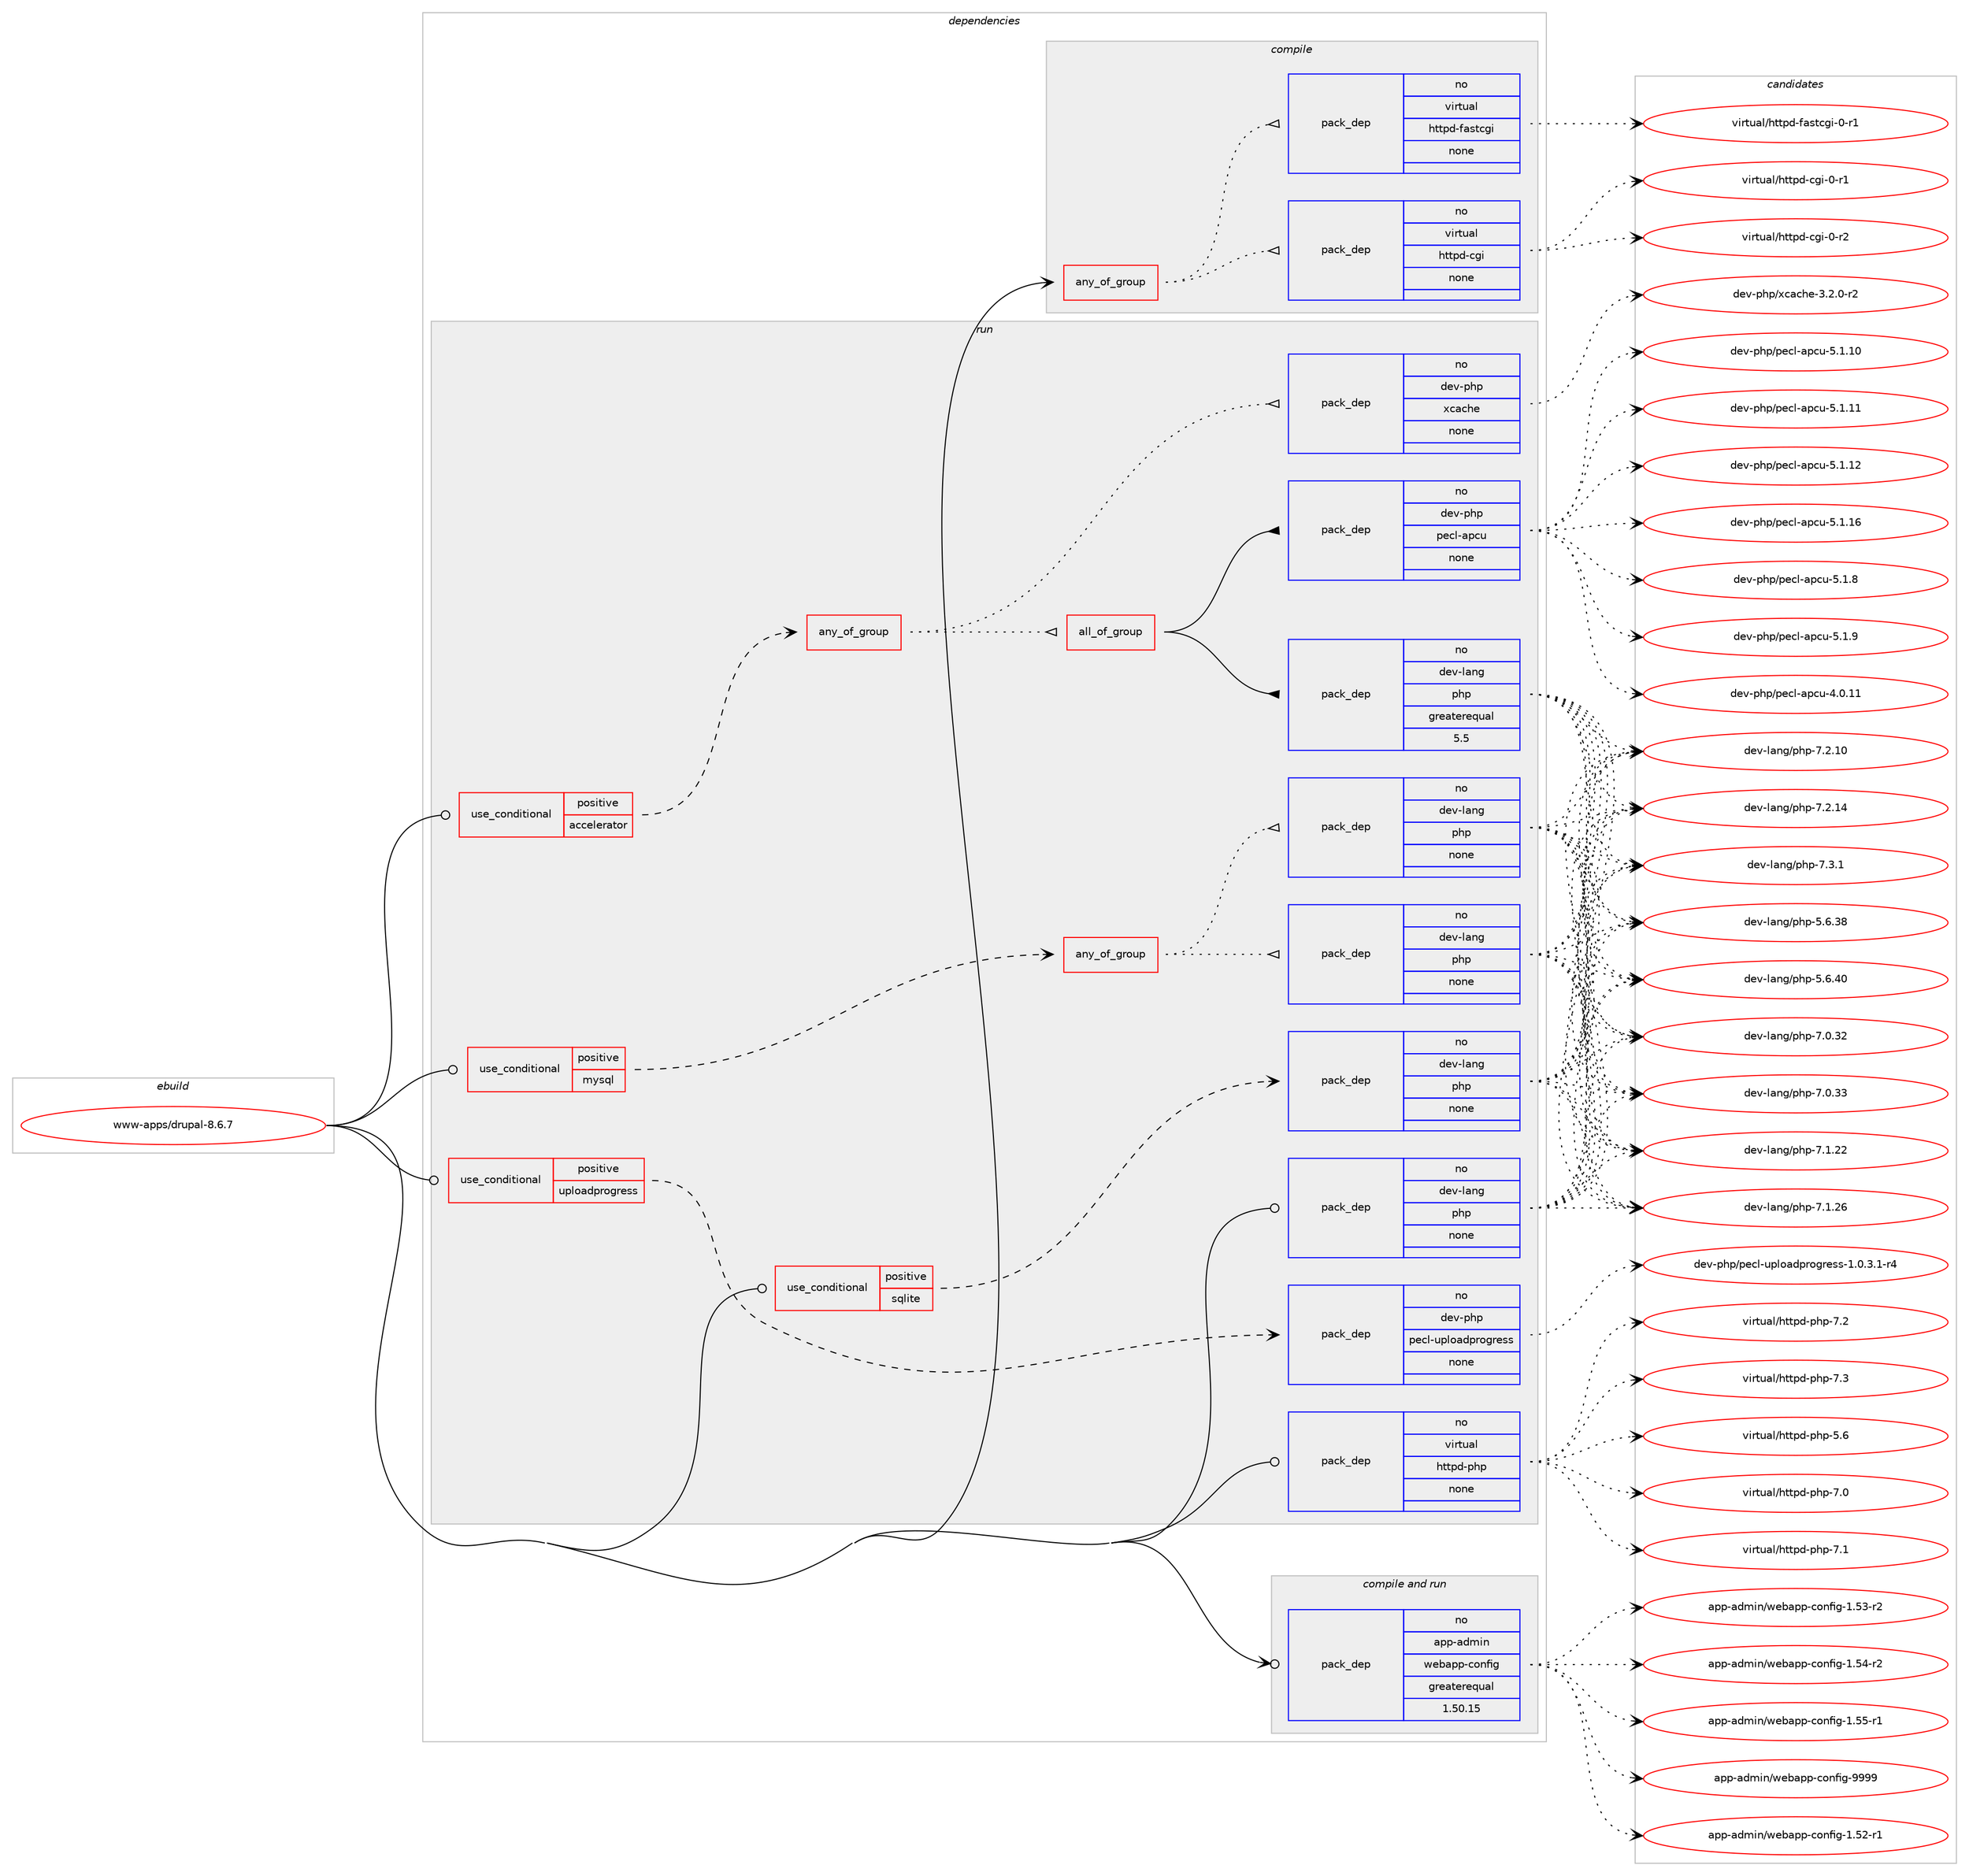 digraph prolog {

# *************
# Graph options
# *************

newrank=true;
concentrate=true;
compound=true;
graph [rankdir=LR,fontname=Helvetica,fontsize=10,ranksep=1.5];#, ranksep=2.5, nodesep=0.2];
edge  [arrowhead=vee];
node  [fontname=Helvetica,fontsize=10];

# **********
# The ebuild
# **********

subgraph cluster_leftcol {
color=gray;
rank=same;
label=<<i>ebuild</i>>;
id [label="www-apps/drupal-8.6.7", color=red, width=4, href="../www-apps/drupal-8.6.7.svg"];
}

# ****************
# The dependencies
# ****************

subgraph cluster_midcol {
color=gray;
label=<<i>dependencies</i>>;
subgraph cluster_compile {
fillcolor="#eeeeee";
style=filled;
label=<<i>compile</i>>;
subgraph any171 {
dependency7687 [label=<<TABLE BORDER="0" CELLBORDER="1" CELLSPACING="0" CELLPADDING="4"><TR><TD CELLPADDING="10">any_of_group</TD></TR></TABLE>>, shape=none, color=red];subgraph pack6221 {
dependency7688 [label=<<TABLE BORDER="0" CELLBORDER="1" CELLSPACING="0" CELLPADDING="4" WIDTH="220"><TR><TD ROWSPAN="6" CELLPADDING="30">pack_dep</TD></TR><TR><TD WIDTH="110">no</TD></TR><TR><TD>virtual</TD></TR><TR><TD>httpd-cgi</TD></TR><TR><TD>none</TD></TR><TR><TD></TD></TR></TABLE>>, shape=none, color=blue];
}
dependency7687:e -> dependency7688:w [weight=20,style="dotted",arrowhead="oinv"];
subgraph pack6222 {
dependency7689 [label=<<TABLE BORDER="0" CELLBORDER="1" CELLSPACING="0" CELLPADDING="4" WIDTH="220"><TR><TD ROWSPAN="6" CELLPADDING="30">pack_dep</TD></TR><TR><TD WIDTH="110">no</TD></TR><TR><TD>virtual</TD></TR><TR><TD>httpd-fastcgi</TD></TR><TR><TD>none</TD></TR><TR><TD></TD></TR></TABLE>>, shape=none, color=blue];
}
dependency7687:e -> dependency7689:w [weight=20,style="dotted",arrowhead="oinv"];
}
id:e -> dependency7687:w [weight=20,style="solid",arrowhead="vee"];
}
subgraph cluster_compileandrun {
fillcolor="#eeeeee";
style=filled;
label=<<i>compile and run</i>>;
subgraph pack6223 {
dependency7690 [label=<<TABLE BORDER="0" CELLBORDER="1" CELLSPACING="0" CELLPADDING="4" WIDTH="220"><TR><TD ROWSPAN="6" CELLPADDING="30">pack_dep</TD></TR><TR><TD WIDTH="110">no</TD></TR><TR><TD>app-admin</TD></TR><TR><TD>webapp-config</TD></TR><TR><TD>greaterequal</TD></TR><TR><TD>1.50.15</TD></TR></TABLE>>, shape=none, color=blue];
}
id:e -> dependency7690:w [weight=20,style="solid",arrowhead="odotvee"];
}
subgraph cluster_run {
fillcolor="#eeeeee";
style=filled;
label=<<i>run</i>>;
subgraph cond1282 {
dependency7691 [label=<<TABLE BORDER="0" CELLBORDER="1" CELLSPACING="0" CELLPADDING="4"><TR><TD ROWSPAN="3" CELLPADDING="10">use_conditional</TD></TR><TR><TD>positive</TD></TR><TR><TD>accelerator</TD></TR></TABLE>>, shape=none, color=red];
subgraph any172 {
dependency7692 [label=<<TABLE BORDER="0" CELLBORDER="1" CELLSPACING="0" CELLPADDING="4"><TR><TD CELLPADDING="10">any_of_group</TD></TR></TABLE>>, shape=none, color=red];subgraph pack6224 {
dependency7693 [label=<<TABLE BORDER="0" CELLBORDER="1" CELLSPACING="0" CELLPADDING="4" WIDTH="220"><TR><TD ROWSPAN="6" CELLPADDING="30">pack_dep</TD></TR><TR><TD WIDTH="110">no</TD></TR><TR><TD>dev-php</TD></TR><TR><TD>xcache</TD></TR><TR><TD>none</TD></TR><TR><TD></TD></TR></TABLE>>, shape=none, color=blue];
}
dependency7692:e -> dependency7693:w [weight=20,style="dotted",arrowhead="oinv"];
subgraph all16 {
dependency7694 [label=<<TABLE BORDER="0" CELLBORDER="1" CELLSPACING="0" CELLPADDING="4"><TR><TD CELLPADDING="10">all_of_group</TD></TR></TABLE>>, shape=none, color=red];subgraph pack6225 {
dependency7695 [label=<<TABLE BORDER="0" CELLBORDER="1" CELLSPACING="0" CELLPADDING="4" WIDTH="220"><TR><TD ROWSPAN="6" CELLPADDING="30">pack_dep</TD></TR><TR><TD WIDTH="110">no</TD></TR><TR><TD>dev-lang</TD></TR><TR><TD>php</TD></TR><TR><TD>greaterequal</TD></TR><TR><TD>5.5</TD></TR></TABLE>>, shape=none, color=blue];
}
dependency7694:e -> dependency7695:w [weight=20,style="solid",arrowhead="inv"];
subgraph pack6226 {
dependency7696 [label=<<TABLE BORDER="0" CELLBORDER="1" CELLSPACING="0" CELLPADDING="4" WIDTH="220"><TR><TD ROWSPAN="6" CELLPADDING="30">pack_dep</TD></TR><TR><TD WIDTH="110">no</TD></TR><TR><TD>dev-php</TD></TR><TR><TD>pecl-apcu</TD></TR><TR><TD>none</TD></TR><TR><TD></TD></TR></TABLE>>, shape=none, color=blue];
}
dependency7694:e -> dependency7696:w [weight=20,style="solid",arrowhead="inv"];
}
dependency7692:e -> dependency7694:w [weight=20,style="dotted",arrowhead="oinv"];
}
dependency7691:e -> dependency7692:w [weight=20,style="dashed",arrowhead="vee"];
}
id:e -> dependency7691:w [weight=20,style="solid",arrowhead="odot"];
subgraph cond1283 {
dependency7697 [label=<<TABLE BORDER="0" CELLBORDER="1" CELLSPACING="0" CELLPADDING="4"><TR><TD ROWSPAN="3" CELLPADDING="10">use_conditional</TD></TR><TR><TD>positive</TD></TR><TR><TD>mysql</TD></TR></TABLE>>, shape=none, color=red];
subgraph any173 {
dependency7698 [label=<<TABLE BORDER="0" CELLBORDER="1" CELLSPACING="0" CELLPADDING="4"><TR><TD CELLPADDING="10">any_of_group</TD></TR></TABLE>>, shape=none, color=red];subgraph pack6227 {
dependency7699 [label=<<TABLE BORDER="0" CELLBORDER="1" CELLSPACING="0" CELLPADDING="4" WIDTH="220"><TR><TD ROWSPAN="6" CELLPADDING="30">pack_dep</TD></TR><TR><TD WIDTH="110">no</TD></TR><TR><TD>dev-lang</TD></TR><TR><TD>php</TD></TR><TR><TD>none</TD></TR><TR><TD></TD></TR></TABLE>>, shape=none, color=blue];
}
dependency7698:e -> dependency7699:w [weight=20,style="dotted",arrowhead="oinv"];
subgraph pack6228 {
dependency7700 [label=<<TABLE BORDER="0" CELLBORDER="1" CELLSPACING="0" CELLPADDING="4" WIDTH="220"><TR><TD ROWSPAN="6" CELLPADDING="30">pack_dep</TD></TR><TR><TD WIDTH="110">no</TD></TR><TR><TD>dev-lang</TD></TR><TR><TD>php</TD></TR><TR><TD>none</TD></TR><TR><TD></TD></TR></TABLE>>, shape=none, color=blue];
}
dependency7698:e -> dependency7700:w [weight=20,style="dotted",arrowhead="oinv"];
}
dependency7697:e -> dependency7698:w [weight=20,style="dashed",arrowhead="vee"];
}
id:e -> dependency7697:w [weight=20,style="solid",arrowhead="odot"];
subgraph cond1284 {
dependency7701 [label=<<TABLE BORDER="0" CELLBORDER="1" CELLSPACING="0" CELLPADDING="4"><TR><TD ROWSPAN="3" CELLPADDING="10">use_conditional</TD></TR><TR><TD>positive</TD></TR><TR><TD>sqlite</TD></TR></TABLE>>, shape=none, color=red];
subgraph pack6229 {
dependency7702 [label=<<TABLE BORDER="0" CELLBORDER="1" CELLSPACING="0" CELLPADDING="4" WIDTH="220"><TR><TD ROWSPAN="6" CELLPADDING="30">pack_dep</TD></TR><TR><TD WIDTH="110">no</TD></TR><TR><TD>dev-lang</TD></TR><TR><TD>php</TD></TR><TR><TD>none</TD></TR><TR><TD></TD></TR></TABLE>>, shape=none, color=blue];
}
dependency7701:e -> dependency7702:w [weight=20,style="dashed",arrowhead="vee"];
}
id:e -> dependency7701:w [weight=20,style="solid",arrowhead="odot"];
subgraph cond1285 {
dependency7703 [label=<<TABLE BORDER="0" CELLBORDER="1" CELLSPACING="0" CELLPADDING="4"><TR><TD ROWSPAN="3" CELLPADDING="10">use_conditional</TD></TR><TR><TD>positive</TD></TR><TR><TD>uploadprogress</TD></TR></TABLE>>, shape=none, color=red];
subgraph pack6230 {
dependency7704 [label=<<TABLE BORDER="0" CELLBORDER="1" CELLSPACING="0" CELLPADDING="4" WIDTH="220"><TR><TD ROWSPAN="6" CELLPADDING="30">pack_dep</TD></TR><TR><TD WIDTH="110">no</TD></TR><TR><TD>dev-php</TD></TR><TR><TD>pecl-uploadprogress</TD></TR><TR><TD>none</TD></TR><TR><TD></TD></TR></TABLE>>, shape=none, color=blue];
}
dependency7703:e -> dependency7704:w [weight=20,style="dashed",arrowhead="vee"];
}
id:e -> dependency7703:w [weight=20,style="solid",arrowhead="odot"];
subgraph pack6231 {
dependency7705 [label=<<TABLE BORDER="0" CELLBORDER="1" CELLSPACING="0" CELLPADDING="4" WIDTH="220"><TR><TD ROWSPAN="6" CELLPADDING="30">pack_dep</TD></TR><TR><TD WIDTH="110">no</TD></TR><TR><TD>dev-lang</TD></TR><TR><TD>php</TD></TR><TR><TD>none</TD></TR><TR><TD></TD></TR></TABLE>>, shape=none, color=blue];
}
id:e -> dependency7705:w [weight=20,style="solid",arrowhead="odot"];
subgraph pack6232 {
dependency7706 [label=<<TABLE BORDER="0" CELLBORDER="1" CELLSPACING="0" CELLPADDING="4" WIDTH="220"><TR><TD ROWSPAN="6" CELLPADDING="30">pack_dep</TD></TR><TR><TD WIDTH="110">no</TD></TR><TR><TD>virtual</TD></TR><TR><TD>httpd-php</TD></TR><TR><TD>none</TD></TR><TR><TD></TD></TR></TABLE>>, shape=none, color=blue];
}
id:e -> dependency7706:w [weight=20,style="solid",arrowhead="odot"];
}
}

# **************
# The candidates
# **************

subgraph cluster_choices {
rank=same;
color=gray;
label=<<i>candidates</i>>;

subgraph choice6221 {
color=black;
nodesep=1;
choice1181051141161179710847104116116112100459910310545484511449 [label="virtual/httpd-cgi-0-r1", color=red, width=4,href="../virtual/httpd-cgi-0-r1.svg"];
choice1181051141161179710847104116116112100459910310545484511450 [label="virtual/httpd-cgi-0-r2", color=red, width=4,href="../virtual/httpd-cgi-0-r2.svg"];
dependency7688:e -> choice1181051141161179710847104116116112100459910310545484511449:w [style=dotted,weight="100"];
dependency7688:e -> choice1181051141161179710847104116116112100459910310545484511450:w [style=dotted,weight="100"];
}
subgraph choice6222 {
color=black;
nodesep=1;
choice118105114116117971084710411611611210045102971151169910310545484511449 [label="virtual/httpd-fastcgi-0-r1", color=red, width=4,href="../virtual/httpd-fastcgi-0-r1.svg"];
dependency7689:e -> choice118105114116117971084710411611611210045102971151169910310545484511449:w [style=dotted,weight="100"];
}
subgraph choice6223 {
color=black;
nodesep=1;
choice971121124597100109105110471191019897112112459911111010210510345494653504511449 [label="app-admin/webapp-config-1.52-r1", color=red, width=4,href="../app-admin/webapp-config-1.52-r1.svg"];
choice971121124597100109105110471191019897112112459911111010210510345494653514511450 [label="app-admin/webapp-config-1.53-r2", color=red, width=4,href="../app-admin/webapp-config-1.53-r2.svg"];
choice971121124597100109105110471191019897112112459911111010210510345494653524511450 [label="app-admin/webapp-config-1.54-r2", color=red, width=4,href="../app-admin/webapp-config-1.54-r2.svg"];
choice971121124597100109105110471191019897112112459911111010210510345494653534511449 [label="app-admin/webapp-config-1.55-r1", color=red, width=4,href="../app-admin/webapp-config-1.55-r1.svg"];
choice97112112459710010910511047119101989711211245991111101021051034557575757 [label="app-admin/webapp-config-9999", color=red, width=4,href="../app-admin/webapp-config-9999.svg"];
dependency7690:e -> choice971121124597100109105110471191019897112112459911111010210510345494653504511449:w [style=dotted,weight="100"];
dependency7690:e -> choice971121124597100109105110471191019897112112459911111010210510345494653514511450:w [style=dotted,weight="100"];
dependency7690:e -> choice971121124597100109105110471191019897112112459911111010210510345494653524511450:w [style=dotted,weight="100"];
dependency7690:e -> choice971121124597100109105110471191019897112112459911111010210510345494653534511449:w [style=dotted,weight="100"];
dependency7690:e -> choice97112112459710010910511047119101989711211245991111101021051034557575757:w [style=dotted,weight="100"];
}
subgraph choice6224 {
color=black;
nodesep=1;
choice10010111845112104112471209997991041014551465046484511450 [label="dev-php/xcache-3.2.0-r2", color=red, width=4,href="../dev-php/xcache-3.2.0-r2.svg"];
dependency7693:e -> choice10010111845112104112471209997991041014551465046484511450:w [style=dotted,weight="100"];
}
subgraph choice6225 {
color=black;
nodesep=1;
choice10010111845108971101034711210411245534654465156 [label="dev-lang/php-5.6.38", color=red, width=4,href="../dev-lang/php-5.6.38.svg"];
choice10010111845108971101034711210411245534654465248 [label="dev-lang/php-5.6.40", color=red, width=4,href="../dev-lang/php-5.6.40.svg"];
choice10010111845108971101034711210411245554648465150 [label="dev-lang/php-7.0.32", color=red, width=4,href="../dev-lang/php-7.0.32.svg"];
choice10010111845108971101034711210411245554648465151 [label="dev-lang/php-7.0.33", color=red, width=4,href="../dev-lang/php-7.0.33.svg"];
choice10010111845108971101034711210411245554649465050 [label="dev-lang/php-7.1.22", color=red, width=4,href="../dev-lang/php-7.1.22.svg"];
choice10010111845108971101034711210411245554649465054 [label="dev-lang/php-7.1.26", color=red, width=4,href="../dev-lang/php-7.1.26.svg"];
choice10010111845108971101034711210411245554650464948 [label="dev-lang/php-7.2.10", color=red, width=4,href="../dev-lang/php-7.2.10.svg"];
choice10010111845108971101034711210411245554650464952 [label="dev-lang/php-7.2.14", color=red, width=4,href="../dev-lang/php-7.2.14.svg"];
choice100101118451089711010347112104112455546514649 [label="dev-lang/php-7.3.1", color=red, width=4,href="../dev-lang/php-7.3.1.svg"];
dependency7695:e -> choice10010111845108971101034711210411245534654465156:w [style=dotted,weight="100"];
dependency7695:e -> choice10010111845108971101034711210411245534654465248:w [style=dotted,weight="100"];
dependency7695:e -> choice10010111845108971101034711210411245554648465150:w [style=dotted,weight="100"];
dependency7695:e -> choice10010111845108971101034711210411245554648465151:w [style=dotted,weight="100"];
dependency7695:e -> choice10010111845108971101034711210411245554649465050:w [style=dotted,weight="100"];
dependency7695:e -> choice10010111845108971101034711210411245554649465054:w [style=dotted,weight="100"];
dependency7695:e -> choice10010111845108971101034711210411245554650464948:w [style=dotted,weight="100"];
dependency7695:e -> choice10010111845108971101034711210411245554650464952:w [style=dotted,weight="100"];
dependency7695:e -> choice100101118451089711010347112104112455546514649:w [style=dotted,weight="100"];
}
subgraph choice6226 {
color=black;
nodesep=1;
choice10010111845112104112471121019910845971129911745524648464949 [label="dev-php/pecl-apcu-4.0.11", color=red, width=4,href="../dev-php/pecl-apcu-4.0.11.svg"];
choice10010111845112104112471121019910845971129911745534649464948 [label="dev-php/pecl-apcu-5.1.10", color=red, width=4,href="../dev-php/pecl-apcu-5.1.10.svg"];
choice10010111845112104112471121019910845971129911745534649464949 [label="dev-php/pecl-apcu-5.1.11", color=red, width=4,href="../dev-php/pecl-apcu-5.1.11.svg"];
choice10010111845112104112471121019910845971129911745534649464950 [label="dev-php/pecl-apcu-5.1.12", color=red, width=4,href="../dev-php/pecl-apcu-5.1.12.svg"];
choice10010111845112104112471121019910845971129911745534649464954 [label="dev-php/pecl-apcu-5.1.16", color=red, width=4,href="../dev-php/pecl-apcu-5.1.16.svg"];
choice100101118451121041124711210199108459711299117455346494656 [label="dev-php/pecl-apcu-5.1.8", color=red, width=4,href="../dev-php/pecl-apcu-5.1.8.svg"];
choice100101118451121041124711210199108459711299117455346494657 [label="dev-php/pecl-apcu-5.1.9", color=red, width=4,href="../dev-php/pecl-apcu-5.1.9.svg"];
dependency7696:e -> choice10010111845112104112471121019910845971129911745524648464949:w [style=dotted,weight="100"];
dependency7696:e -> choice10010111845112104112471121019910845971129911745534649464948:w [style=dotted,weight="100"];
dependency7696:e -> choice10010111845112104112471121019910845971129911745534649464949:w [style=dotted,weight="100"];
dependency7696:e -> choice10010111845112104112471121019910845971129911745534649464950:w [style=dotted,weight="100"];
dependency7696:e -> choice10010111845112104112471121019910845971129911745534649464954:w [style=dotted,weight="100"];
dependency7696:e -> choice100101118451121041124711210199108459711299117455346494656:w [style=dotted,weight="100"];
dependency7696:e -> choice100101118451121041124711210199108459711299117455346494657:w [style=dotted,weight="100"];
}
subgraph choice6227 {
color=black;
nodesep=1;
choice10010111845108971101034711210411245534654465156 [label="dev-lang/php-5.6.38", color=red, width=4,href="../dev-lang/php-5.6.38.svg"];
choice10010111845108971101034711210411245534654465248 [label="dev-lang/php-5.6.40", color=red, width=4,href="../dev-lang/php-5.6.40.svg"];
choice10010111845108971101034711210411245554648465150 [label="dev-lang/php-7.0.32", color=red, width=4,href="../dev-lang/php-7.0.32.svg"];
choice10010111845108971101034711210411245554648465151 [label="dev-lang/php-7.0.33", color=red, width=4,href="../dev-lang/php-7.0.33.svg"];
choice10010111845108971101034711210411245554649465050 [label="dev-lang/php-7.1.22", color=red, width=4,href="../dev-lang/php-7.1.22.svg"];
choice10010111845108971101034711210411245554649465054 [label="dev-lang/php-7.1.26", color=red, width=4,href="../dev-lang/php-7.1.26.svg"];
choice10010111845108971101034711210411245554650464948 [label="dev-lang/php-7.2.10", color=red, width=4,href="../dev-lang/php-7.2.10.svg"];
choice10010111845108971101034711210411245554650464952 [label="dev-lang/php-7.2.14", color=red, width=4,href="../dev-lang/php-7.2.14.svg"];
choice100101118451089711010347112104112455546514649 [label="dev-lang/php-7.3.1", color=red, width=4,href="../dev-lang/php-7.3.1.svg"];
dependency7699:e -> choice10010111845108971101034711210411245534654465156:w [style=dotted,weight="100"];
dependency7699:e -> choice10010111845108971101034711210411245534654465248:w [style=dotted,weight="100"];
dependency7699:e -> choice10010111845108971101034711210411245554648465150:w [style=dotted,weight="100"];
dependency7699:e -> choice10010111845108971101034711210411245554648465151:w [style=dotted,weight="100"];
dependency7699:e -> choice10010111845108971101034711210411245554649465050:w [style=dotted,weight="100"];
dependency7699:e -> choice10010111845108971101034711210411245554649465054:w [style=dotted,weight="100"];
dependency7699:e -> choice10010111845108971101034711210411245554650464948:w [style=dotted,weight="100"];
dependency7699:e -> choice10010111845108971101034711210411245554650464952:w [style=dotted,weight="100"];
dependency7699:e -> choice100101118451089711010347112104112455546514649:w [style=dotted,weight="100"];
}
subgraph choice6228 {
color=black;
nodesep=1;
choice10010111845108971101034711210411245534654465156 [label="dev-lang/php-5.6.38", color=red, width=4,href="../dev-lang/php-5.6.38.svg"];
choice10010111845108971101034711210411245534654465248 [label="dev-lang/php-5.6.40", color=red, width=4,href="../dev-lang/php-5.6.40.svg"];
choice10010111845108971101034711210411245554648465150 [label="dev-lang/php-7.0.32", color=red, width=4,href="../dev-lang/php-7.0.32.svg"];
choice10010111845108971101034711210411245554648465151 [label="dev-lang/php-7.0.33", color=red, width=4,href="../dev-lang/php-7.0.33.svg"];
choice10010111845108971101034711210411245554649465050 [label="dev-lang/php-7.1.22", color=red, width=4,href="../dev-lang/php-7.1.22.svg"];
choice10010111845108971101034711210411245554649465054 [label="dev-lang/php-7.1.26", color=red, width=4,href="../dev-lang/php-7.1.26.svg"];
choice10010111845108971101034711210411245554650464948 [label="dev-lang/php-7.2.10", color=red, width=4,href="../dev-lang/php-7.2.10.svg"];
choice10010111845108971101034711210411245554650464952 [label="dev-lang/php-7.2.14", color=red, width=4,href="../dev-lang/php-7.2.14.svg"];
choice100101118451089711010347112104112455546514649 [label="dev-lang/php-7.3.1", color=red, width=4,href="../dev-lang/php-7.3.1.svg"];
dependency7700:e -> choice10010111845108971101034711210411245534654465156:w [style=dotted,weight="100"];
dependency7700:e -> choice10010111845108971101034711210411245534654465248:w [style=dotted,weight="100"];
dependency7700:e -> choice10010111845108971101034711210411245554648465150:w [style=dotted,weight="100"];
dependency7700:e -> choice10010111845108971101034711210411245554648465151:w [style=dotted,weight="100"];
dependency7700:e -> choice10010111845108971101034711210411245554649465050:w [style=dotted,weight="100"];
dependency7700:e -> choice10010111845108971101034711210411245554649465054:w [style=dotted,weight="100"];
dependency7700:e -> choice10010111845108971101034711210411245554650464948:w [style=dotted,weight="100"];
dependency7700:e -> choice10010111845108971101034711210411245554650464952:w [style=dotted,weight="100"];
dependency7700:e -> choice100101118451089711010347112104112455546514649:w [style=dotted,weight="100"];
}
subgraph choice6229 {
color=black;
nodesep=1;
choice10010111845108971101034711210411245534654465156 [label="dev-lang/php-5.6.38", color=red, width=4,href="../dev-lang/php-5.6.38.svg"];
choice10010111845108971101034711210411245534654465248 [label="dev-lang/php-5.6.40", color=red, width=4,href="../dev-lang/php-5.6.40.svg"];
choice10010111845108971101034711210411245554648465150 [label="dev-lang/php-7.0.32", color=red, width=4,href="../dev-lang/php-7.0.32.svg"];
choice10010111845108971101034711210411245554648465151 [label="dev-lang/php-7.0.33", color=red, width=4,href="../dev-lang/php-7.0.33.svg"];
choice10010111845108971101034711210411245554649465050 [label="dev-lang/php-7.1.22", color=red, width=4,href="../dev-lang/php-7.1.22.svg"];
choice10010111845108971101034711210411245554649465054 [label="dev-lang/php-7.1.26", color=red, width=4,href="../dev-lang/php-7.1.26.svg"];
choice10010111845108971101034711210411245554650464948 [label="dev-lang/php-7.2.10", color=red, width=4,href="../dev-lang/php-7.2.10.svg"];
choice10010111845108971101034711210411245554650464952 [label="dev-lang/php-7.2.14", color=red, width=4,href="../dev-lang/php-7.2.14.svg"];
choice100101118451089711010347112104112455546514649 [label="dev-lang/php-7.3.1", color=red, width=4,href="../dev-lang/php-7.3.1.svg"];
dependency7702:e -> choice10010111845108971101034711210411245534654465156:w [style=dotted,weight="100"];
dependency7702:e -> choice10010111845108971101034711210411245534654465248:w [style=dotted,weight="100"];
dependency7702:e -> choice10010111845108971101034711210411245554648465150:w [style=dotted,weight="100"];
dependency7702:e -> choice10010111845108971101034711210411245554648465151:w [style=dotted,weight="100"];
dependency7702:e -> choice10010111845108971101034711210411245554649465050:w [style=dotted,weight="100"];
dependency7702:e -> choice10010111845108971101034711210411245554649465054:w [style=dotted,weight="100"];
dependency7702:e -> choice10010111845108971101034711210411245554650464948:w [style=dotted,weight="100"];
dependency7702:e -> choice10010111845108971101034711210411245554650464952:w [style=dotted,weight="100"];
dependency7702:e -> choice100101118451089711010347112104112455546514649:w [style=dotted,weight="100"];
}
subgraph choice6230 {
color=black;
nodesep=1;
choice100101118451121041124711210199108451171121081119710011211411110311410111511545494648465146494511452 [label="dev-php/pecl-uploadprogress-1.0.3.1-r4", color=red, width=4,href="../dev-php/pecl-uploadprogress-1.0.3.1-r4.svg"];
dependency7704:e -> choice100101118451121041124711210199108451171121081119710011211411110311410111511545494648465146494511452:w [style=dotted,weight="100"];
}
subgraph choice6231 {
color=black;
nodesep=1;
choice10010111845108971101034711210411245534654465156 [label="dev-lang/php-5.6.38", color=red, width=4,href="../dev-lang/php-5.6.38.svg"];
choice10010111845108971101034711210411245534654465248 [label="dev-lang/php-5.6.40", color=red, width=4,href="../dev-lang/php-5.6.40.svg"];
choice10010111845108971101034711210411245554648465150 [label="dev-lang/php-7.0.32", color=red, width=4,href="../dev-lang/php-7.0.32.svg"];
choice10010111845108971101034711210411245554648465151 [label="dev-lang/php-7.0.33", color=red, width=4,href="../dev-lang/php-7.0.33.svg"];
choice10010111845108971101034711210411245554649465050 [label="dev-lang/php-7.1.22", color=red, width=4,href="../dev-lang/php-7.1.22.svg"];
choice10010111845108971101034711210411245554649465054 [label="dev-lang/php-7.1.26", color=red, width=4,href="../dev-lang/php-7.1.26.svg"];
choice10010111845108971101034711210411245554650464948 [label="dev-lang/php-7.2.10", color=red, width=4,href="../dev-lang/php-7.2.10.svg"];
choice10010111845108971101034711210411245554650464952 [label="dev-lang/php-7.2.14", color=red, width=4,href="../dev-lang/php-7.2.14.svg"];
choice100101118451089711010347112104112455546514649 [label="dev-lang/php-7.3.1", color=red, width=4,href="../dev-lang/php-7.3.1.svg"];
dependency7705:e -> choice10010111845108971101034711210411245534654465156:w [style=dotted,weight="100"];
dependency7705:e -> choice10010111845108971101034711210411245534654465248:w [style=dotted,weight="100"];
dependency7705:e -> choice10010111845108971101034711210411245554648465150:w [style=dotted,weight="100"];
dependency7705:e -> choice10010111845108971101034711210411245554648465151:w [style=dotted,weight="100"];
dependency7705:e -> choice10010111845108971101034711210411245554649465050:w [style=dotted,weight="100"];
dependency7705:e -> choice10010111845108971101034711210411245554649465054:w [style=dotted,weight="100"];
dependency7705:e -> choice10010111845108971101034711210411245554650464948:w [style=dotted,weight="100"];
dependency7705:e -> choice10010111845108971101034711210411245554650464952:w [style=dotted,weight="100"];
dependency7705:e -> choice100101118451089711010347112104112455546514649:w [style=dotted,weight="100"];
}
subgraph choice6232 {
color=black;
nodesep=1;
choice11810511411611797108471041161161121004511210411245534654 [label="virtual/httpd-php-5.6", color=red, width=4,href="../virtual/httpd-php-5.6.svg"];
choice11810511411611797108471041161161121004511210411245554648 [label="virtual/httpd-php-7.0", color=red, width=4,href="../virtual/httpd-php-7.0.svg"];
choice11810511411611797108471041161161121004511210411245554649 [label="virtual/httpd-php-7.1", color=red, width=4,href="../virtual/httpd-php-7.1.svg"];
choice11810511411611797108471041161161121004511210411245554650 [label="virtual/httpd-php-7.2", color=red, width=4,href="../virtual/httpd-php-7.2.svg"];
choice11810511411611797108471041161161121004511210411245554651 [label="virtual/httpd-php-7.3", color=red, width=4,href="../virtual/httpd-php-7.3.svg"];
dependency7706:e -> choice11810511411611797108471041161161121004511210411245534654:w [style=dotted,weight="100"];
dependency7706:e -> choice11810511411611797108471041161161121004511210411245554648:w [style=dotted,weight="100"];
dependency7706:e -> choice11810511411611797108471041161161121004511210411245554649:w [style=dotted,weight="100"];
dependency7706:e -> choice11810511411611797108471041161161121004511210411245554650:w [style=dotted,weight="100"];
dependency7706:e -> choice11810511411611797108471041161161121004511210411245554651:w [style=dotted,weight="100"];
}
}

}
